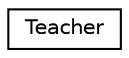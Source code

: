 digraph "Graphical Class Hierarchy"
{
 // LATEX_PDF_SIZE
  edge [fontname="Helvetica",fontsize="10",labelfontname="Helvetica",labelfontsize="10"];
  node [fontname="Helvetica",fontsize="10",shape=record];
  rankdir="LR";
  Node0 [label="Teacher",height=0.2,width=0.4,color="black", fillcolor="white", style="filled",URL="$classTeacher.html",tooltip="教师类"];
}
